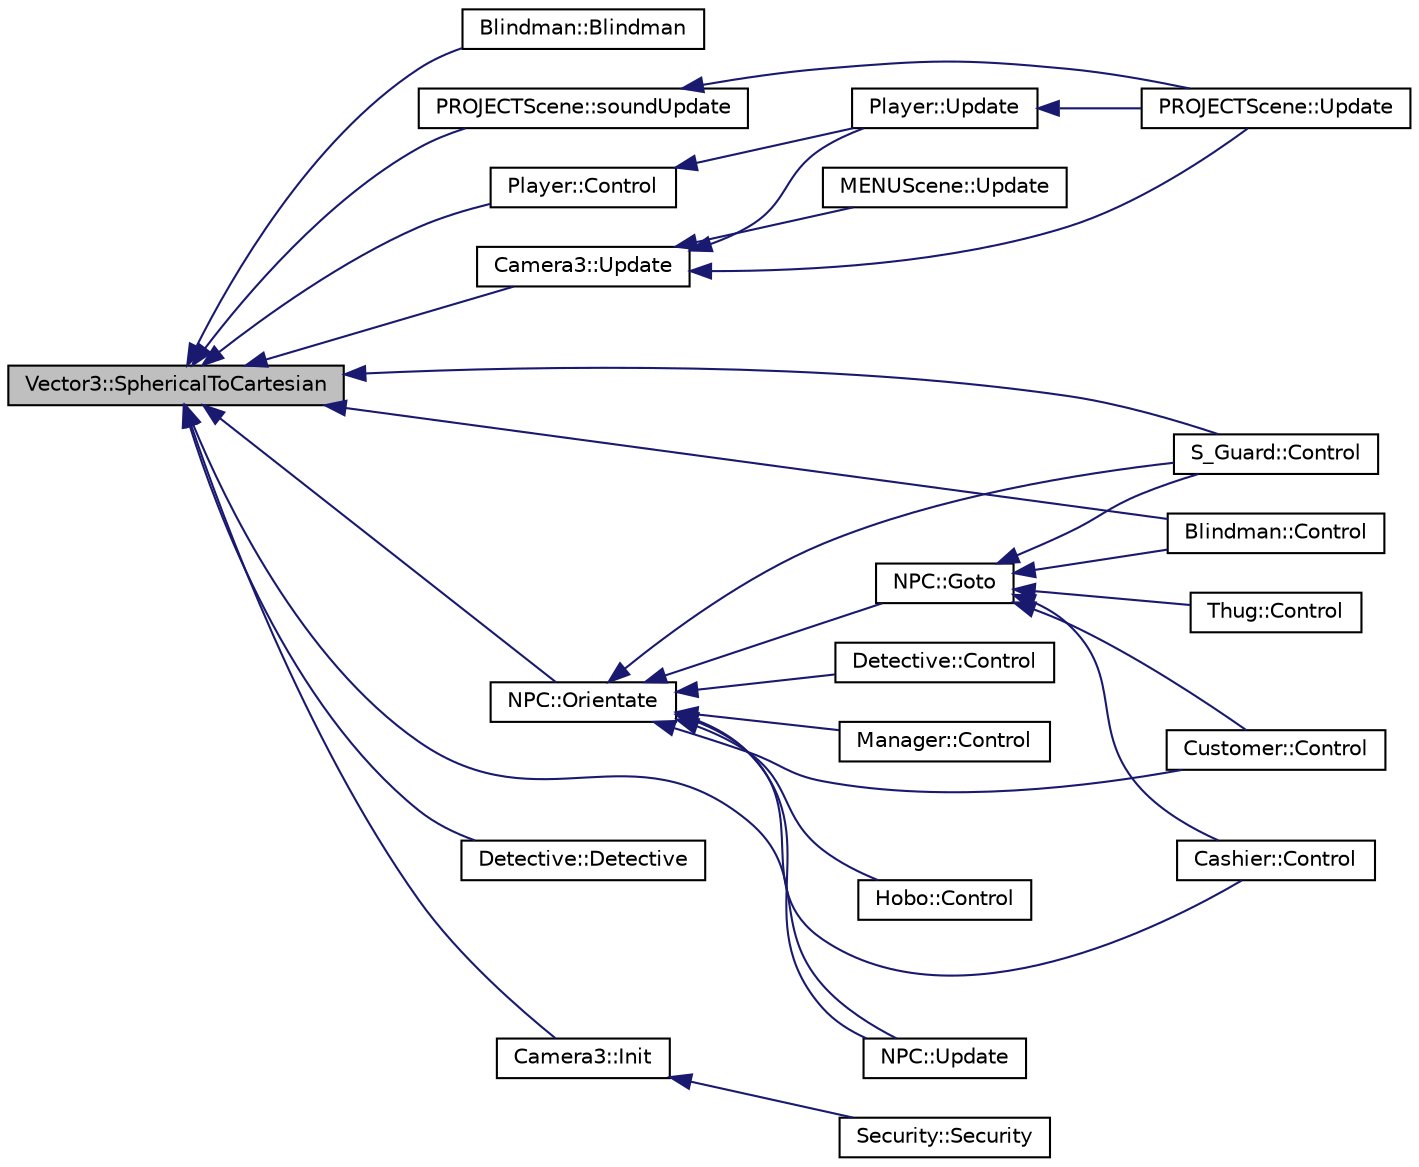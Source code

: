 digraph "Vector3::SphericalToCartesian"
{
  bgcolor="transparent";
  edge [fontname="Helvetica",fontsize="10",labelfontname="Helvetica",labelfontsize="10"];
  node [fontname="Helvetica",fontsize="10",shape=record];
  rankdir="LR";
  Node1 [label="Vector3::SphericalToCartesian",height=0.2,width=0.4,color="black", fillcolor="grey75", style="filled", fontcolor="black"];
  Node1 -> Node2 [dir="back",color="midnightblue",fontsize="10",style="solid",fontname="Helvetica"];
  Node2 [label="Blindman::Blindman",height=0.2,width=0.4,color="black",URL="$classBlindman.html#a95e87f7791f5838fe069515f5734f89d"];
  Node1 -> Node3 [dir="back",color="midnightblue",fontsize="10",style="solid",fontname="Helvetica"];
  Node3 [label="Player::Control",height=0.2,width=0.4,color="black",URL="$classPlayer.html#ab5814b0518cf6aa4ee4955630840b481",tooltip="PLayer Control. "];
  Node3 -> Node4 [dir="back",color="midnightblue",fontsize="10",style="solid",fontname="Helvetica"];
  Node4 [label="Player::Update",height=0.2,width=0.4,color="black",URL="$classPlayer.html#a522cbf980cc179616292e2b25399c1dc",tooltip="PLayer Update function. "];
  Node4 -> Node5 [dir="back",color="midnightblue",fontsize="10",style="solid",fontname="Helvetica"];
  Node5 [label="PROJECTScene::Update",height=0.2,width=0.4,color="black",URL="$classPROJECTScene.html#ab4521f32fd8e1e5901c9896404e09789",tooltip="Upadte. "];
  Node1 -> Node6 [dir="back",color="midnightblue",fontsize="10",style="solid",fontname="Helvetica"];
  Node6 [label="Blindman::Control",height=0.2,width=0.4,color="black",URL="$classBlindman.html#a1075050c7a1ad2ccb92e39f107bdc831",tooltip="Blindman Control. "];
  Node1 -> Node7 [dir="back",color="midnightblue",fontsize="10",style="solid",fontname="Helvetica"];
  Node7 [label="S_Guard::Control",height=0.2,width=0.4,color="black",URL="$classS__Guard.html#a757e5c4e30aeae82816f6f93c20858b2",tooltip="Security Control. "];
  Node1 -> Node8 [dir="back",color="midnightblue",fontsize="10",style="solid",fontname="Helvetica"];
  Node8 [label="Detective::Detective",height=0.2,width=0.4,color="black",URL="$classDetective.html#adf30d397574d2d3d7c07e6a027bb5899"];
  Node1 -> Node9 [dir="back",color="midnightblue",fontsize="10",style="solid",fontname="Helvetica"];
  Node9 [label="Camera3::Init",height=0.2,width=0.4,color="black",URL="$classCamera3.html#a1cb8d466abcd4d1ad4567846dcca1ce5",tooltip="This is the initializer. "];
  Node9 -> Node10 [dir="back",color="midnightblue",fontsize="10",style="solid",fontname="Helvetica"];
  Node10 [label="Security::Security",height=0.2,width=0.4,color="black",URL="$classSecurity.html#ae7a09d00c186c6587e9fda320a885c28"];
  Node1 -> Node11 [dir="back",color="midnightblue",fontsize="10",style="solid",fontname="Helvetica"];
  Node11 [label="NPC::Orientate",height=0.2,width=0.4,color="black",URL="$classNPC.html#a1dd6753d963d97c35971f223843fa20b",tooltip="Orientation. "];
  Node11 -> Node12 [dir="back",color="midnightblue",fontsize="10",style="solid",fontname="Helvetica"];
  Node12 [label="Hobo::Control",height=0.2,width=0.4,color="black",URL="$classHobo.html#afcf4cdc2748d1a3ace0059ac87631509",tooltip="Hobo control. "];
  Node11 -> Node13 [dir="back",color="midnightblue",fontsize="10",style="solid",fontname="Helvetica"];
  Node13 [label="Cashier::Control",height=0.2,width=0.4,color="black",URL="$classCashier.html#a4932c14600f942a852991044f7d99fcb",tooltip="Cashier Control. "];
  Node11 -> Node14 [dir="back",color="midnightblue",fontsize="10",style="solid",fontname="Helvetica"];
  Node14 [label="Customer::Control",height=0.2,width=0.4,color="black",URL="$classCustomer.html#a21ad635f8e45a5a82d28ce59c11b37d0",tooltip="Customer Control. "];
  Node11 -> Node15 [dir="back",color="midnightblue",fontsize="10",style="solid",fontname="Helvetica"];
  Node15 [label="Detective::Control",height=0.2,width=0.4,color="black",URL="$classDetective.html#a6c4bd2e90dc9cd222cab66e86bee7a49",tooltip="Detective Control. "];
  Node11 -> Node7 [dir="back",color="midnightblue",fontsize="10",style="solid",fontname="Helvetica"];
  Node11 -> Node16 [dir="back",color="midnightblue",fontsize="10",style="solid",fontname="Helvetica"];
  Node16 [label="Manager::Control",height=0.2,width=0.4,color="black",URL="$classManager.html#aa23a22bfd454e602d39588a6b6b23224",tooltip="Manager Control. "];
  Node11 -> Node17 [dir="back",color="midnightblue",fontsize="10",style="solid",fontname="Helvetica"];
  Node17 [label="NPC::Goto",height=0.2,width=0.4,color="black",URL="$classNPC.html#a6f8d69aac667c616c6e42d49358cf968",tooltip="Go to function. "];
  Node17 -> Node18 [dir="back",color="midnightblue",fontsize="10",style="solid",fontname="Helvetica"];
  Node18 [label="Thug::Control",height=0.2,width=0.4,color="black",URL="$classThug.html#acb36644581f6c78939ad2711b96fc7ba",tooltip="Thug control. "];
  Node17 -> Node13 [dir="back",color="midnightblue",fontsize="10",style="solid",fontname="Helvetica"];
  Node17 -> Node6 [dir="back",color="midnightblue",fontsize="10",style="solid",fontname="Helvetica"];
  Node17 -> Node14 [dir="back",color="midnightblue",fontsize="10",style="solid",fontname="Helvetica"];
  Node17 -> Node7 [dir="back",color="midnightblue",fontsize="10",style="solid",fontname="Helvetica"];
  Node11 -> Node19 [dir="back",color="midnightblue",fontsize="10",style="solid",fontname="Helvetica"];
  Node19 [label="NPC::Update",height=0.2,width=0.4,color="black",URL="$classNPC.html#a24721357146b87e473c740fe9f295841",tooltip="Update function. "];
  Node1 -> Node20 [dir="back",color="midnightblue",fontsize="10",style="solid",fontname="Helvetica"];
  Node20 [label="PROJECTScene::soundUpdate",height=0.2,width=0.4,color="black",URL="$classPROJECTScene.html#a9a58de28e3dbff47b5ff73f51168b31c",tooltip="This is the sound update for playing diff sounds. "];
  Node20 -> Node5 [dir="back",color="midnightblue",fontsize="10",style="solid",fontname="Helvetica"];
  Node1 -> Node21 [dir="back",color="midnightblue",fontsize="10",style="solid",fontname="Helvetica"];
  Node21 [label="Camera3::Update",height=0.2,width=0.4,color="black",URL="$classCamera3.html#acc5d4103826cda6d20b80a0d35eacdbe",tooltip="This is the update function. "];
  Node21 -> Node22 [dir="back",color="midnightblue",fontsize="10",style="solid",fontname="Helvetica"];
  Node22 [label="MENUScene::Update",height=0.2,width=0.4,color="black",URL="$classMENUScene.html#af3d760e446184aaac26ae0af2163ad3a",tooltip="Update. "];
  Node21 -> Node4 [dir="back",color="midnightblue",fontsize="10",style="solid",fontname="Helvetica"];
  Node21 -> Node5 [dir="back",color="midnightblue",fontsize="10",style="solid",fontname="Helvetica"];
  Node1 -> Node19 [dir="back",color="midnightblue",fontsize="10",style="solid",fontname="Helvetica"];
}
